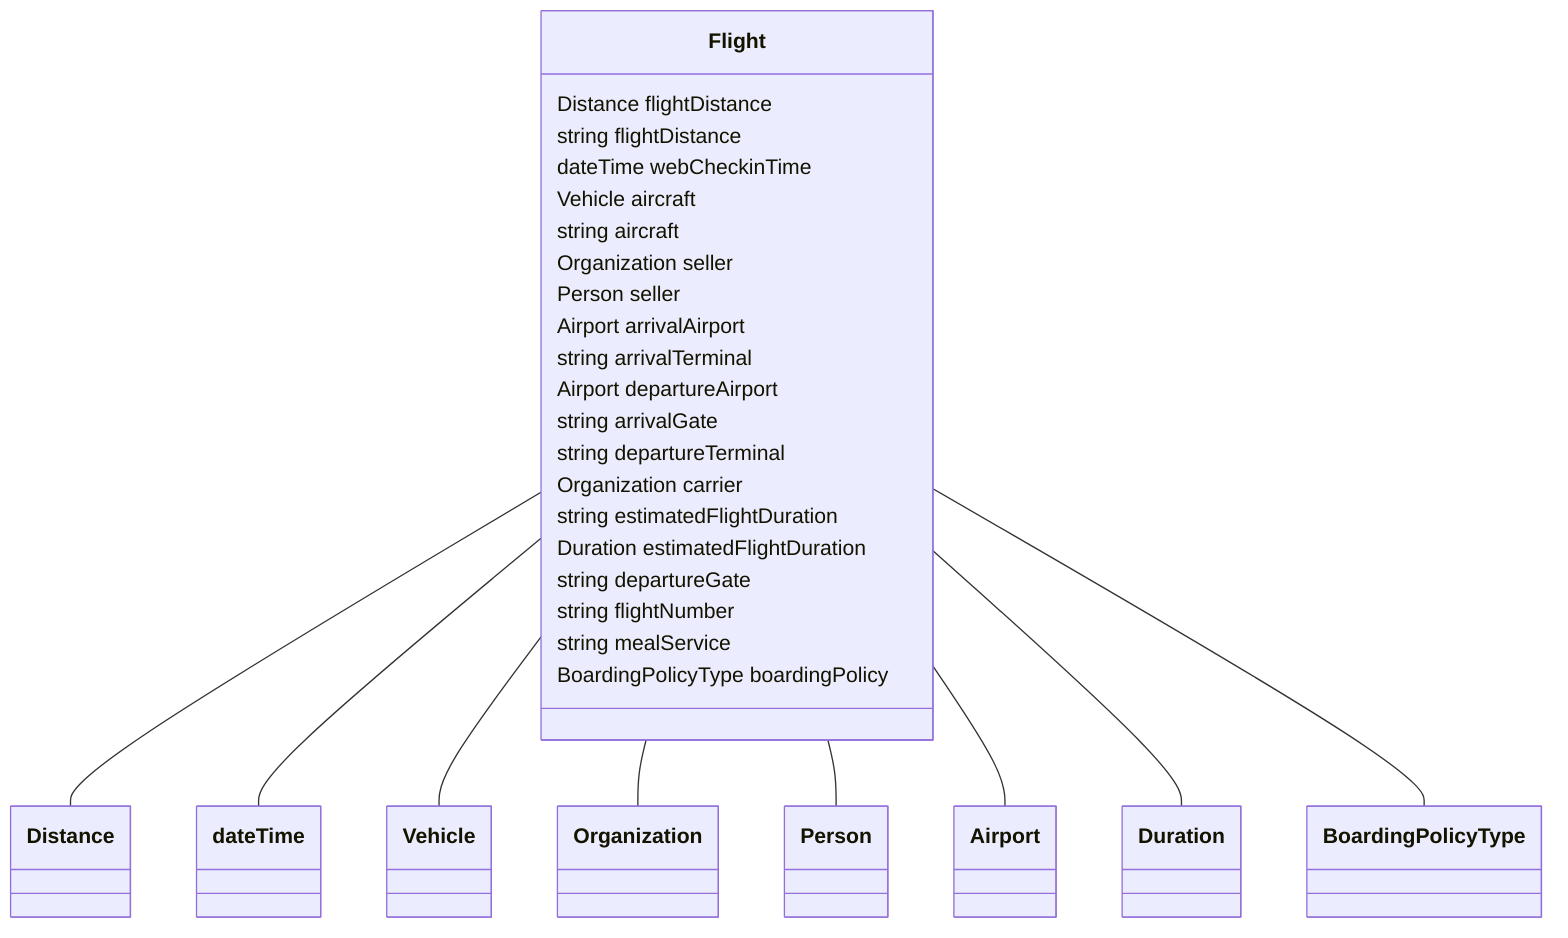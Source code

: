 classDiagram
  Flight -- Distance
  Flight -- dateTime
  Flight -- Vehicle
  Flight -- Organization
  Flight -- Person
  Flight -- Airport
  Flight -- Duration
  Flight -- BoardingPolicyType


class Flight {

  Distance flightDistance
  string flightDistance
  dateTime webCheckinTime
  Vehicle aircraft
  string aircraft
  Organization seller
  Person seller
  Airport arrivalAirport
  string arrivalTerminal
  Airport departureAirport
  string arrivalGate
  string departureTerminal
  Organization carrier
  string estimatedFlightDuration
  Duration estimatedFlightDuration
  string departureGate
  string flightNumber
  string mealService
  BoardingPolicyType boardingPolicy

 }